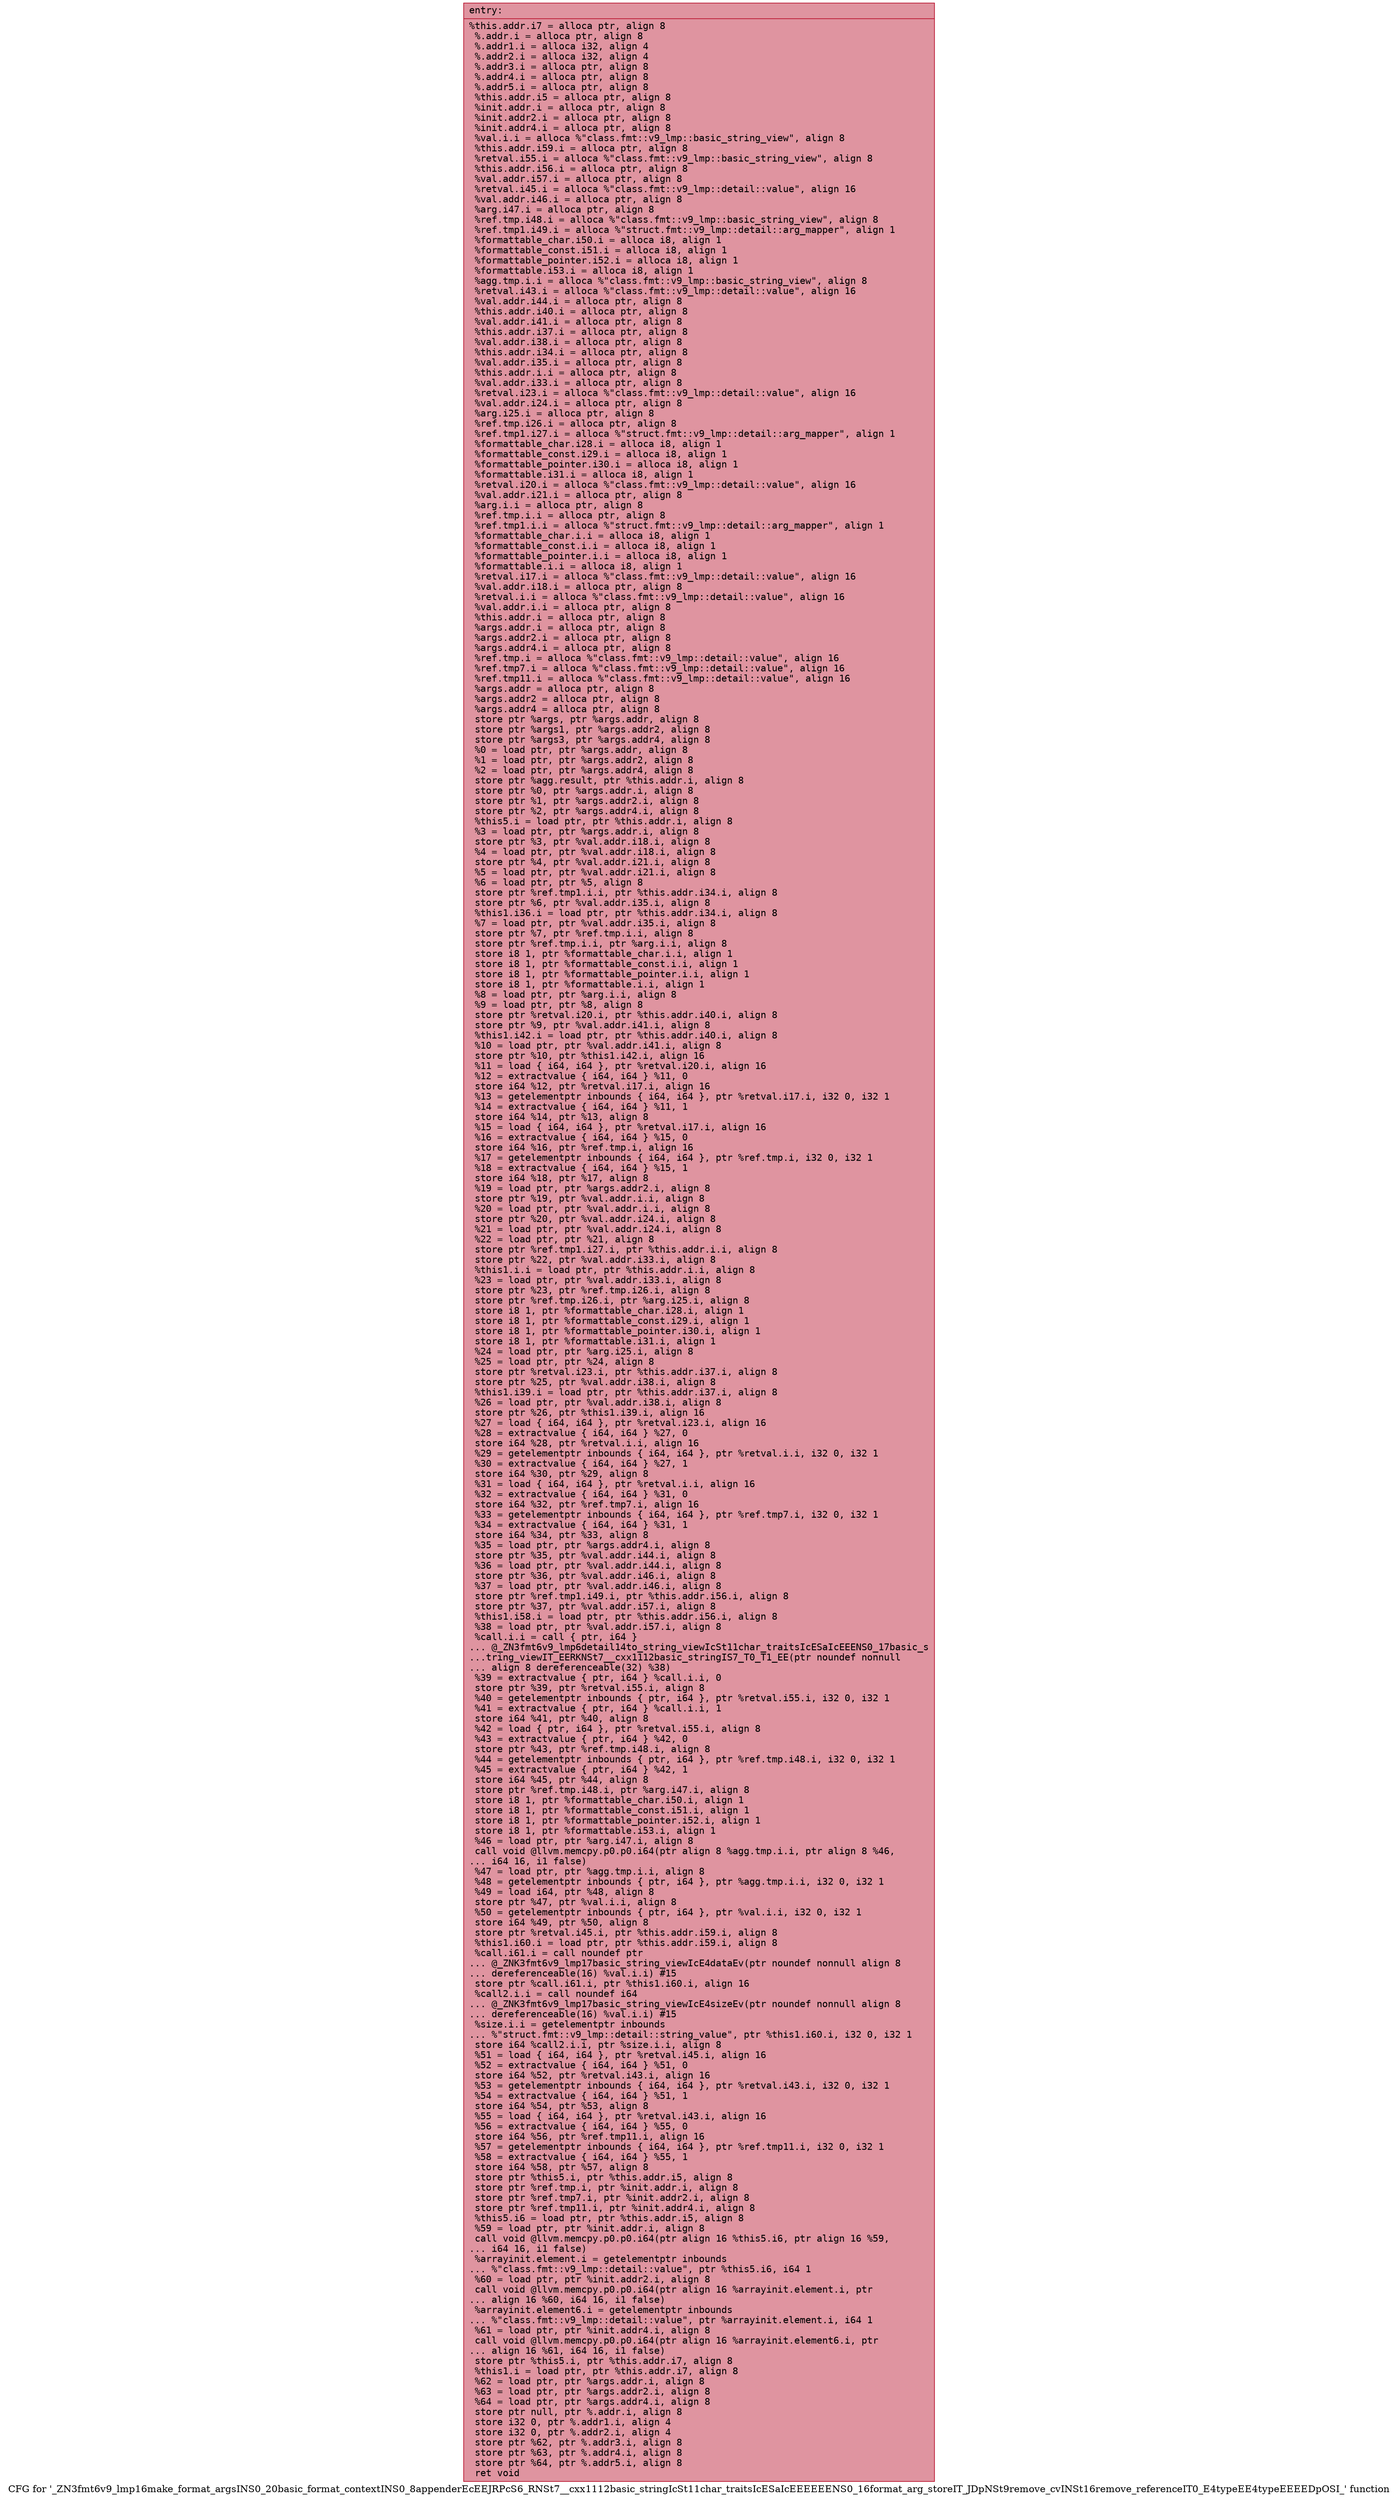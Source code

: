 digraph "CFG for '_ZN3fmt6v9_lmp16make_format_argsINS0_20basic_format_contextINS0_8appenderEcEEJRPcS6_RNSt7__cxx1112basic_stringIcSt11char_traitsIcESaIcEEEEEENS0_16format_arg_storeIT_JDpNSt9remove_cvINSt16remove_referenceIT0_E4typeEE4typeEEEEDpOSI_' function" {
	label="CFG for '_ZN3fmt6v9_lmp16make_format_argsINS0_20basic_format_contextINS0_8appenderEcEEJRPcS6_RNSt7__cxx1112basic_stringIcSt11char_traitsIcESaIcEEEEEENS0_16format_arg_storeIT_JDpNSt9remove_cvINSt16remove_referenceIT0_E4typeEE4typeEEEEDpOSI_' function";

	Node0x56287354ce20 [shape=record,color="#b70d28ff", style=filled, fillcolor="#b70d2870" fontname="Courier",label="{entry:\l|  %this.addr.i7 = alloca ptr, align 8\l  %.addr.i = alloca ptr, align 8\l  %.addr1.i = alloca i32, align 4\l  %.addr2.i = alloca i32, align 4\l  %.addr3.i = alloca ptr, align 8\l  %.addr4.i = alloca ptr, align 8\l  %.addr5.i = alloca ptr, align 8\l  %this.addr.i5 = alloca ptr, align 8\l  %init.addr.i = alloca ptr, align 8\l  %init.addr2.i = alloca ptr, align 8\l  %init.addr4.i = alloca ptr, align 8\l  %val.i.i = alloca %\"class.fmt::v9_lmp::basic_string_view\", align 8\l  %this.addr.i59.i = alloca ptr, align 8\l  %retval.i55.i = alloca %\"class.fmt::v9_lmp::basic_string_view\", align 8\l  %this.addr.i56.i = alloca ptr, align 8\l  %val.addr.i57.i = alloca ptr, align 8\l  %retval.i45.i = alloca %\"class.fmt::v9_lmp::detail::value\", align 16\l  %val.addr.i46.i = alloca ptr, align 8\l  %arg.i47.i = alloca ptr, align 8\l  %ref.tmp.i48.i = alloca %\"class.fmt::v9_lmp::basic_string_view\", align 8\l  %ref.tmp1.i49.i = alloca %\"struct.fmt::v9_lmp::detail::arg_mapper\", align 1\l  %formattable_char.i50.i = alloca i8, align 1\l  %formattable_const.i51.i = alloca i8, align 1\l  %formattable_pointer.i52.i = alloca i8, align 1\l  %formattable.i53.i = alloca i8, align 1\l  %agg.tmp.i.i = alloca %\"class.fmt::v9_lmp::basic_string_view\", align 8\l  %retval.i43.i = alloca %\"class.fmt::v9_lmp::detail::value\", align 16\l  %val.addr.i44.i = alloca ptr, align 8\l  %this.addr.i40.i = alloca ptr, align 8\l  %val.addr.i41.i = alloca ptr, align 8\l  %this.addr.i37.i = alloca ptr, align 8\l  %val.addr.i38.i = alloca ptr, align 8\l  %this.addr.i34.i = alloca ptr, align 8\l  %val.addr.i35.i = alloca ptr, align 8\l  %this.addr.i.i = alloca ptr, align 8\l  %val.addr.i33.i = alloca ptr, align 8\l  %retval.i23.i = alloca %\"class.fmt::v9_lmp::detail::value\", align 16\l  %val.addr.i24.i = alloca ptr, align 8\l  %arg.i25.i = alloca ptr, align 8\l  %ref.tmp.i26.i = alloca ptr, align 8\l  %ref.tmp1.i27.i = alloca %\"struct.fmt::v9_lmp::detail::arg_mapper\", align 1\l  %formattable_char.i28.i = alloca i8, align 1\l  %formattable_const.i29.i = alloca i8, align 1\l  %formattable_pointer.i30.i = alloca i8, align 1\l  %formattable.i31.i = alloca i8, align 1\l  %retval.i20.i = alloca %\"class.fmt::v9_lmp::detail::value\", align 16\l  %val.addr.i21.i = alloca ptr, align 8\l  %arg.i.i = alloca ptr, align 8\l  %ref.tmp.i.i = alloca ptr, align 8\l  %ref.tmp1.i.i = alloca %\"struct.fmt::v9_lmp::detail::arg_mapper\", align 1\l  %formattable_char.i.i = alloca i8, align 1\l  %formattable_const.i.i = alloca i8, align 1\l  %formattable_pointer.i.i = alloca i8, align 1\l  %formattable.i.i = alloca i8, align 1\l  %retval.i17.i = alloca %\"class.fmt::v9_lmp::detail::value\", align 16\l  %val.addr.i18.i = alloca ptr, align 8\l  %retval.i.i = alloca %\"class.fmt::v9_lmp::detail::value\", align 16\l  %val.addr.i.i = alloca ptr, align 8\l  %this.addr.i = alloca ptr, align 8\l  %args.addr.i = alloca ptr, align 8\l  %args.addr2.i = alloca ptr, align 8\l  %args.addr4.i = alloca ptr, align 8\l  %ref.tmp.i = alloca %\"class.fmt::v9_lmp::detail::value\", align 16\l  %ref.tmp7.i = alloca %\"class.fmt::v9_lmp::detail::value\", align 16\l  %ref.tmp11.i = alloca %\"class.fmt::v9_lmp::detail::value\", align 16\l  %args.addr = alloca ptr, align 8\l  %args.addr2 = alloca ptr, align 8\l  %args.addr4 = alloca ptr, align 8\l  store ptr %args, ptr %args.addr, align 8\l  store ptr %args1, ptr %args.addr2, align 8\l  store ptr %args3, ptr %args.addr4, align 8\l  %0 = load ptr, ptr %args.addr, align 8\l  %1 = load ptr, ptr %args.addr2, align 8\l  %2 = load ptr, ptr %args.addr4, align 8\l  store ptr %agg.result, ptr %this.addr.i, align 8\l  store ptr %0, ptr %args.addr.i, align 8\l  store ptr %1, ptr %args.addr2.i, align 8\l  store ptr %2, ptr %args.addr4.i, align 8\l  %this5.i = load ptr, ptr %this.addr.i, align 8\l  %3 = load ptr, ptr %args.addr.i, align 8\l  store ptr %3, ptr %val.addr.i18.i, align 8\l  %4 = load ptr, ptr %val.addr.i18.i, align 8\l  store ptr %4, ptr %val.addr.i21.i, align 8\l  %5 = load ptr, ptr %val.addr.i21.i, align 8\l  %6 = load ptr, ptr %5, align 8\l  store ptr %ref.tmp1.i.i, ptr %this.addr.i34.i, align 8\l  store ptr %6, ptr %val.addr.i35.i, align 8\l  %this1.i36.i = load ptr, ptr %this.addr.i34.i, align 8\l  %7 = load ptr, ptr %val.addr.i35.i, align 8\l  store ptr %7, ptr %ref.tmp.i.i, align 8\l  store ptr %ref.tmp.i.i, ptr %arg.i.i, align 8\l  store i8 1, ptr %formattable_char.i.i, align 1\l  store i8 1, ptr %formattable_const.i.i, align 1\l  store i8 1, ptr %formattable_pointer.i.i, align 1\l  store i8 1, ptr %formattable.i.i, align 1\l  %8 = load ptr, ptr %arg.i.i, align 8\l  %9 = load ptr, ptr %8, align 8\l  store ptr %retval.i20.i, ptr %this.addr.i40.i, align 8\l  store ptr %9, ptr %val.addr.i41.i, align 8\l  %this1.i42.i = load ptr, ptr %this.addr.i40.i, align 8\l  %10 = load ptr, ptr %val.addr.i41.i, align 8\l  store ptr %10, ptr %this1.i42.i, align 16\l  %11 = load \{ i64, i64 \}, ptr %retval.i20.i, align 16\l  %12 = extractvalue \{ i64, i64 \} %11, 0\l  store i64 %12, ptr %retval.i17.i, align 16\l  %13 = getelementptr inbounds \{ i64, i64 \}, ptr %retval.i17.i, i32 0, i32 1\l  %14 = extractvalue \{ i64, i64 \} %11, 1\l  store i64 %14, ptr %13, align 8\l  %15 = load \{ i64, i64 \}, ptr %retval.i17.i, align 16\l  %16 = extractvalue \{ i64, i64 \} %15, 0\l  store i64 %16, ptr %ref.tmp.i, align 16\l  %17 = getelementptr inbounds \{ i64, i64 \}, ptr %ref.tmp.i, i32 0, i32 1\l  %18 = extractvalue \{ i64, i64 \} %15, 1\l  store i64 %18, ptr %17, align 8\l  %19 = load ptr, ptr %args.addr2.i, align 8\l  store ptr %19, ptr %val.addr.i.i, align 8\l  %20 = load ptr, ptr %val.addr.i.i, align 8\l  store ptr %20, ptr %val.addr.i24.i, align 8\l  %21 = load ptr, ptr %val.addr.i24.i, align 8\l  %22 = load ptr, ptr %21, align 8\l  store ptr %ref.tmp1.i27.i, ptr %this.addr.i.i, align 8\l  store ptr %22, ptr %val.addr.i33.i, align 8\l  %this1.i.i = load ptr, ptr %this.addr.i.i, align 8\l  %23 = load ptr, ptr %val.addr.i33.i, align 8\l  store ptr %23, ptr %ref.tmp.i26.i, align 8\l  store ptr %ref.tmp.i26.i, ptr %arg.i25.i, align 8\l  store i8 1, ptr %formattable_char.i28.i, align 1\l  store i8 1, ptr %formattable_const.i29.i, align 1\l  store i8 1, ptr %formattable_pointer.i30.i, align 1\l  store i8 1, ptr %formattable.i31.i, align 1\l  %24 = load ptr, ptr %arg.i25.i, align 8\l  %25 = load ptr, ptr %24, align 8\l  store ptr %retval.i23.i, ptr %this.addr.i37.i, align 8\l  store ptr %25, ptr %val.addr.i38.i, align 8\l  %this1.i39.i = load ptr, ptr %this.addr.i37.i, align 8\l  %26 = load ptr, ptr %val.addr.i38.i, align 8\l  store ptr %26, ptr %this1.i39.i, align 16\l  %27 = load \{ i64, i64 \}, ptr %retval.i23.i, align 16\l  %28 = extractvalue \{ i64, i64 \} %27, 0\l  store i64 %28, ptr %retval.i.i, align 16\l  %29 = getelementptr inbounds \{ i64, i64 \}, ptr %retval.i.i, i32 0, i32 1\l  %30 = extractvalue \{ i64, i64 \} %27, 1\l  store i64 %30, ptr %29, align 8\l  %31 = load \{ i64, i64 \}, ptr %retval.i.i, align 16\l  %32 = extractvalue \{ i64, i64 \} %31, 0\l  store i64 %32, ptr %ref.tmp7.i, align 16\l  %33 = getelementptr inbounds \{ i64, i64 \}, ptr %ref.tmp7.i, i32 0, i32 1\l  %34 = extractvalue \{ i64, i64 \} %31, 1\l  store i64 %34, ptr %33, align 8\l  %35 = load ptr, ptr %args.addr4.i, align 8\l  store ptr %35, ptr %val.addr.i44.i, align 8\l  %36 = load ptr, ptr %val.addr.i44.i, align 8\l  store ptr %36, ptr %val.addr.i46.i, align 8\l  %37 = load ptr, ptr %val.addr.i46.i, align 8\l  store ptr %ref.tmp1.i49.i, ptr %this.addr.i56.i, align 8\l  store ptr %37, ptr %val.addr.i57.i, align 8\l  %this1.i58.i = load ptr, ptr %this.addr.i56.i, align 8\l  %38 = load ptr, ptr %val.addr.i57.i, align 8\l  %call.i.i = call \{ ptr, i64 \}\l... @_ZN3fmt6v9_lmp6detail14to_string_viewIcSt11char_traitsIcESaIcEEENS0_17basic_s\l...tring_viewIT_EERKNSt7__cxx1112basic_stringIS7_T0_T1_EE(ptr noundef nonnull\l... align 8 dereferenceable(32) %38)\l  %39 = extractvalue \{ ptr, i64 \} %call.i.i, 0\l  store ptr %39, ptr %retval.i55.i, align 8\l  %40 = getelementptr inbounds \{ ptr, i64 \}, ptr %retval.i55.i, i32 0, i32 1\l  %41 = extractvalue \{ ptr, i64 \} %call.i.i, 1\l  store i64 %41, ptr %40, align 8\l  %42 = load \{ ptr, i64 \}, ptr %retval.i55.i, align 8\l  %43 = extractvalue \{ ptr, i64 \} %42, 0\l  store ptr %43, ptr %ref.tmp.i48.i, align 8\l  %44 = getelementptr inbounds \{ ptr, i64 \}, ptr %ref.tmp.i48.i, i32 0, i32 1\l  %45 = extractvalue \{ ptr, i64 \} %42, 1\l  store i64 %45, ptr %44, align 8\l  store ptr %ref.tmp.i48.i, ptr %arg.i47.i, align 8\l  store i8 1, ptr %formattable_char.i50.i, align 1\l  store i8 1, ptr %formattable_const.i51.i, align 1\l  store i8 1, ptr %formattable_pointer.i52.i, align 1\l  store i8 1, ptr %formattable.i53.i, align 1\l  %46 = load ptr, ptr %arg.i47.i, align 8\l  call void @llvm.memcpy.p0.p0.i64(ptr align 8 %agg.tmp.i.i, ptr align 8 %46,\l... i64 16, i1 false)\l  %47 = load ptr, ptr %agg.tmp.i.i, align 8\l  %48 = getelementptr inbounds \{ ptr, i64 \}, ptr %agg.tmp.i.i, i32 0, i32 1\l  %49 = load i64, ptr %48, align 8\l  store ptr %47, ptr %val.i.i, align 8\l  %50 = getelementptr inbounds \{ ptr, i64 \}, ptr %val.i.i, i32 0, i32 1\l  store i64 %49, ptr %50, align 8\l  store ptr %retval.i45.i, ptr %this.addr.i59.i, align 8\l  %this1.i60.i = load ptr, ptr %this.addr.i59.i, align 8\l  %call.i61.i = call noundef ptr\l... @_ZNK3fmt6v9_lmp17basic_string_viewIcE4dataEv(ptr noundef nonnull align 8\l... dereferenceable(16) %val.i.i) #15\l  store ptr %call.i61.i, ptr %this1.i60.i, align 16\l  %call2.i.i = call noundef i64\l... @_ZNK3fmt6v9_lmp17basic_string_viewIcE4sizeEv(ptr noundef nonnull align 8\l... dereferenceable(16) %val.i.i) #15\l  %size.i.i = getelementptr inbounds\l... %\"struct.fmt::v9_lmp::detail::string_value\", ptr %this1.i60.i, i32 0, i32 1\l  store i64 %call2.i.i, ptr %size.i.i, align 8\l  %51 = load \{ i64, i64 \}, ptr %retval.i45.i, align 16\l  %52 = extractvalue \{ i64, i64 \} %51, 0\l  store i64 %52, ptr %retval.i43.i, align 16\l  %53 = getelementptr inbounds \{ i64, i64 \}, ptr %retval.i43.i, i32 0, i32 1\l  %54 = extractvalue \{ i64, i64 \} %51, 1\l  store i64 %54, ptr %53, align 8\l  %55 = load \{ i64, i64 \}, ptr %retval.i43.i, align 16\l  %56 = extractvalue \{ i64, i64 \} %55, 0\l  store i64 %56, ptr %ref.tmp11.i, align 16\l  %57 = getelementptr inbounds \{ i64, i64 \}, ptr %ref.tmp11.i, i32 0, i32 1\l  %58 = extractvalue \{ i64, i64 \} %55, 1\l  store i64 %58, ptr %57, align 8\l  store ptr %this5.i, ptr %this.addr.i5, align 8\l  store ptr %ref.tmp.i, ptr %init.addr.i, align 8\l  store ptr %ref.tmp7.i, ptr %init.addr2.i, align 8\l  store ptr %ref.tmp11.i, ptr %init.addr4.i, align 8\l  %this5.i6 = load ptr, ptr %this.addr.i5, align 8\l  %59 = load ptr, ptr %init.addr.i, align 8\l  call void @llvm.memcpy.p0.p0.i64(ptr align 16 %this5.i6, ptr align 16 %59,\l... i64 16, i1 false)\l  %arrayinit.element.i = getelementptr inbounds\l... %\"class.fmt::v9_lmp::detail::value\", ptr %this5.i6, i64 1\l  %60 = load ptr, ptr %init.addr2.i, align 8\l  call void @llvm.memcpy.p0.p0.i64(ptr align 16 %arrayinit.element.i, ptr\l... align 16 %60, i64 16, i1 false)\l  %arrayinit.element6.i = getelementptr inbounds\l... %\"class.fmt::v9_lmp::detail::value\", ptr %arrayinit.element.i, i64 1\l  %61 = load ptr, ptr %init.addr4.i, align 8\l  call void @llvm.memcpy.p0.p0.i64(ptr align 16 %arrayinit.element6.i, ptr\l... align 16 %61, i64 16, i1 false)\l  store ptr %this5.i, ptr %this.addr.i7, align 8\l  %this1.i = load ptr, ptr %this.addr.i7, align 8\l  %62 = load ptr, ptr %args.addr.i, align 8\l  %63 = load ptr, ptr %args.addr2.i, align 8\l  %64 = load ptr, ptr %args.addr4.i, align 8\l  store ptr null, ptr %.addr.i, align 8\l  store i32 0, ptr %.addr1.i, align 4\l  store i32 0, ptr %.addr2.i, align 4\l  store ptr %62, ptr %.addr3.i, align 8\l  store ptr %63, ptr %.addr4.i, align 8\l  store ptr %64, ptr %.addr5.i, align 8\l  ret void\l}"];
}
